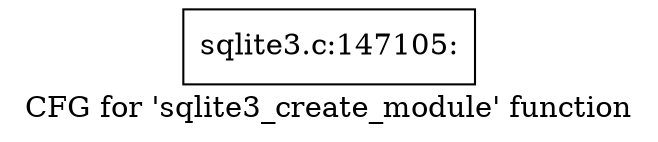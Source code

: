 digraph "CFG for 'sqlite3_create_module' function" {
	label="CFG for 'sqlite3_create_module' function";

	Node0x55c0f65635e0 [shape=record,label="{sqlite3.c:147105:}"];
}
